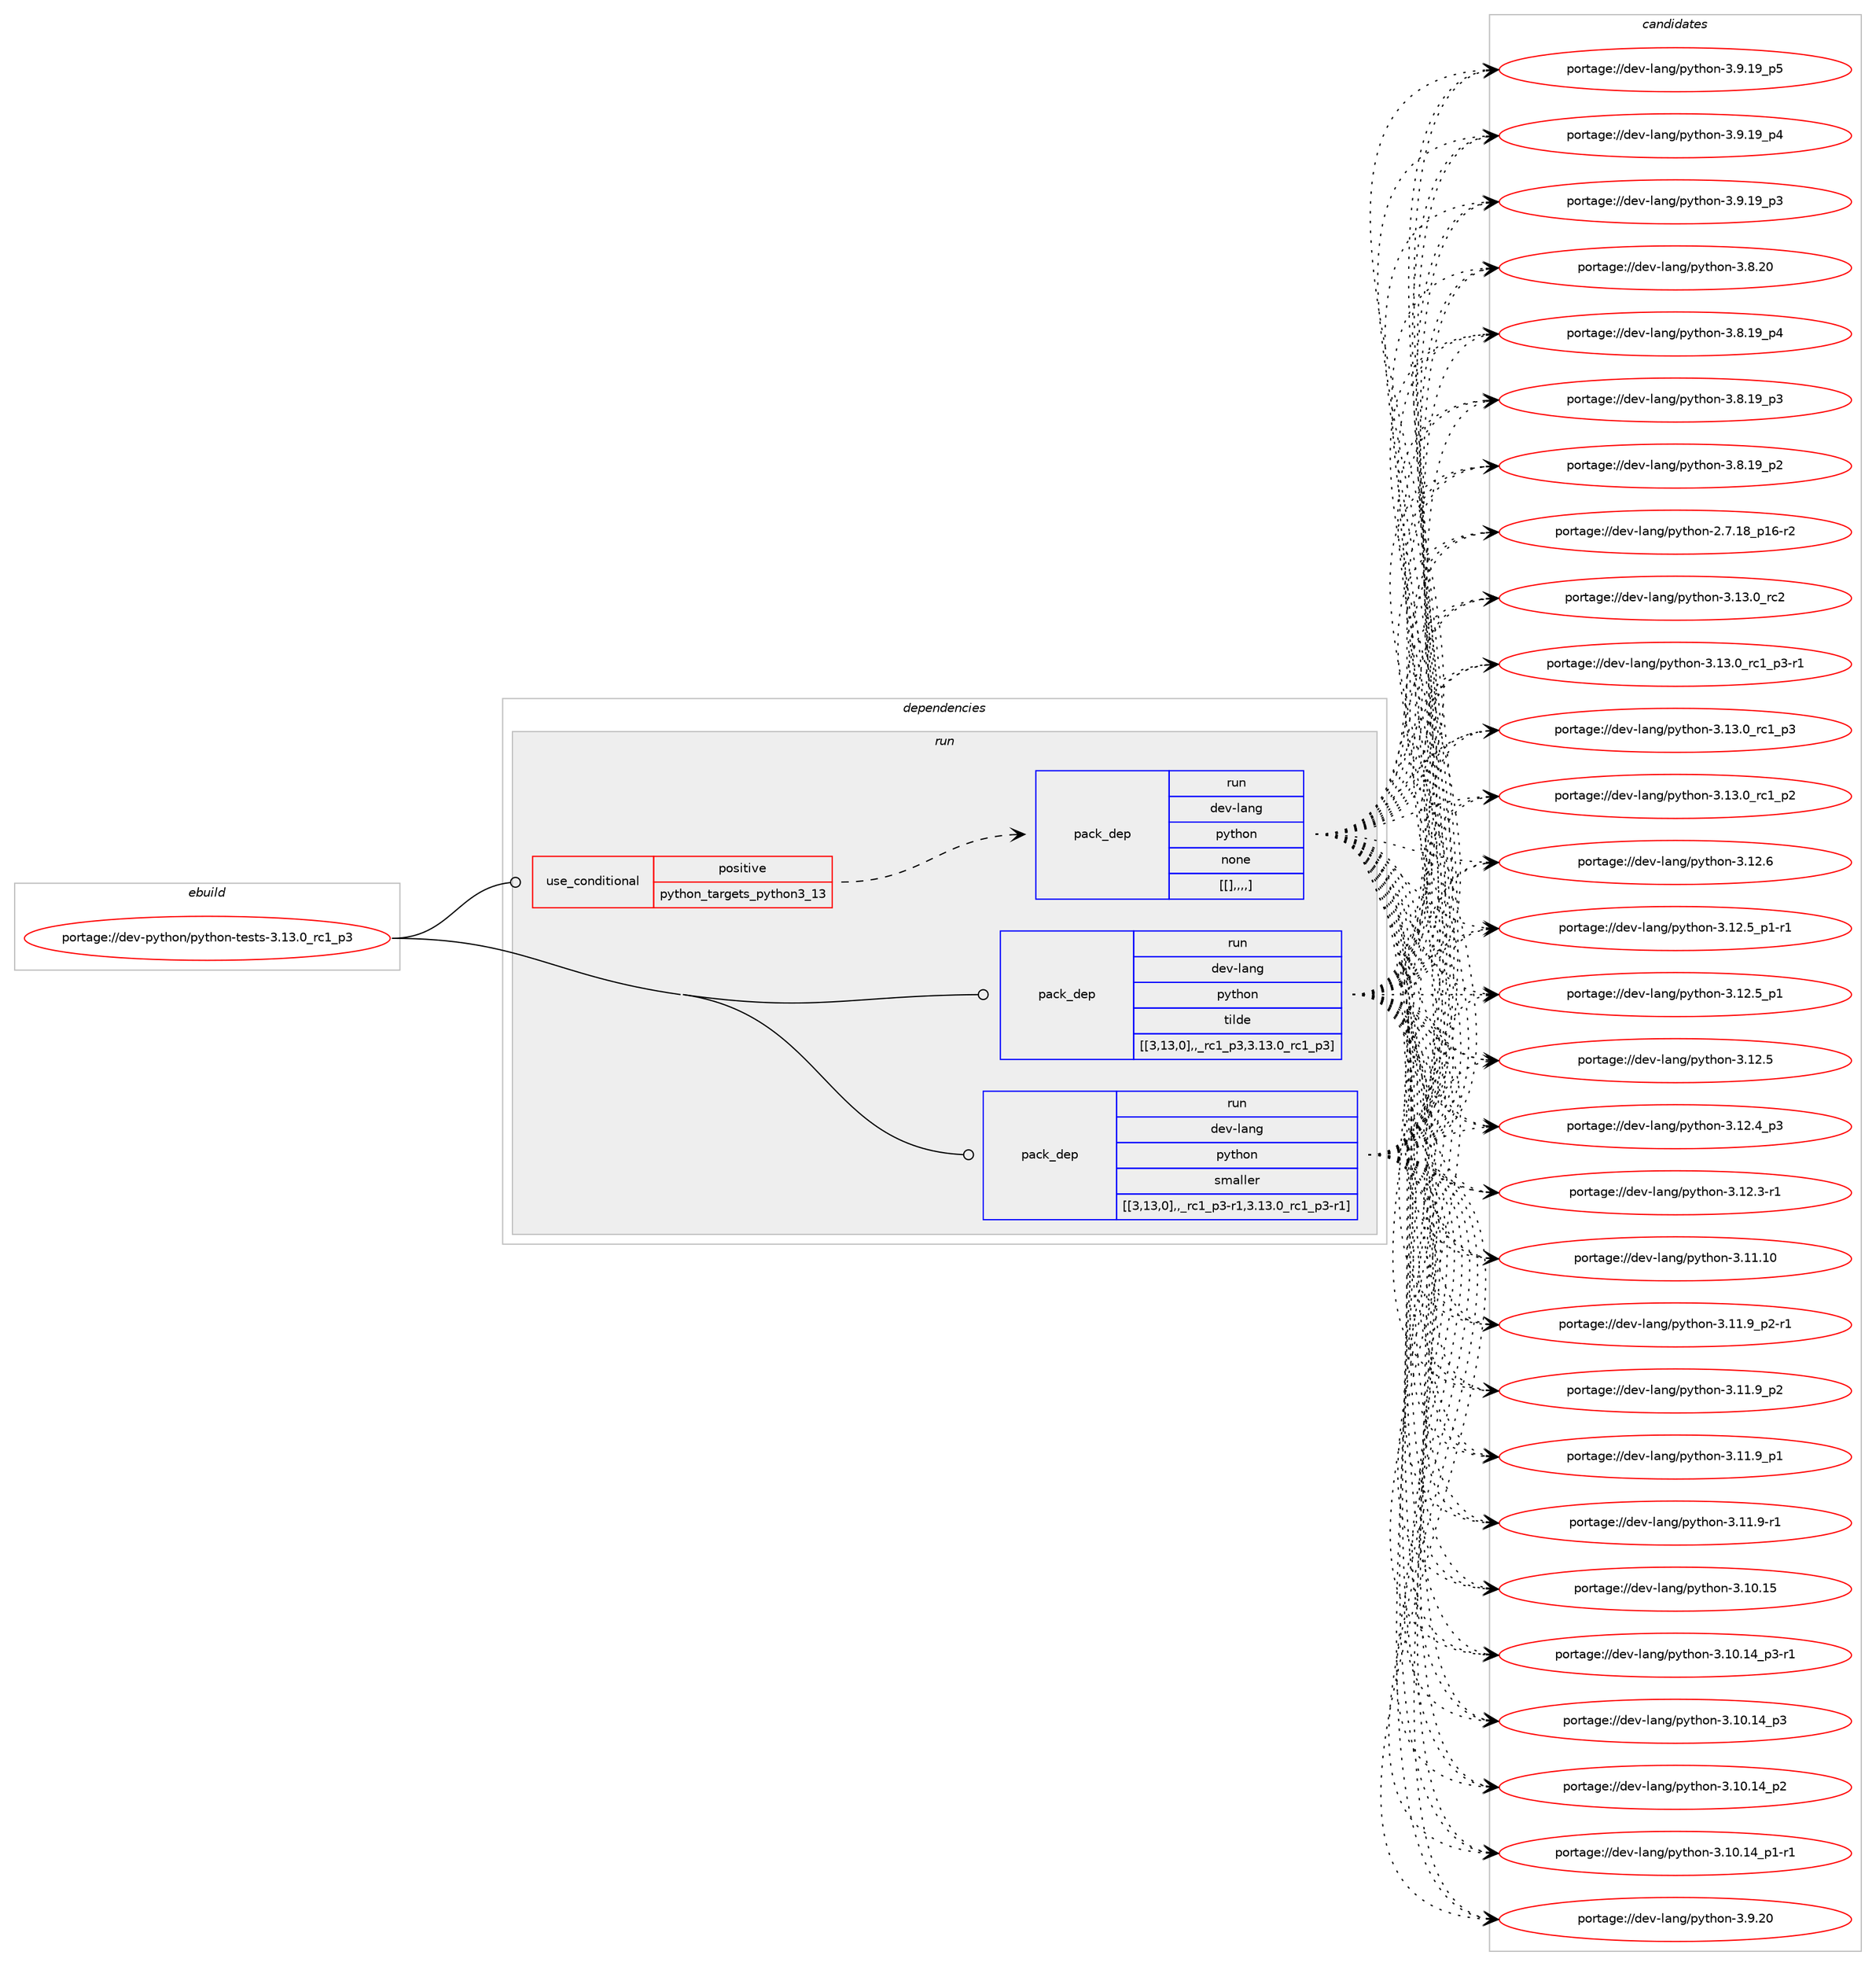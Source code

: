digraph prolog {

# *************
# Graph options
# *************

newrank=true;
concentrate=true;
compound=true;
graph [rankdir=LR,fontname=Helvetica,fontsize=10,ranksep=1.5];#, ranksep=2.5, nodesep=0.2];
edge  [arrowhead=vee];
node  [fontname=Helvetica,fontsize=10];

# **********
# The ebuild
# **********

subgraph cluster_leftcol {
color=gray;
label=<<i>ebuild</i>>;
id [label="portage://dev-python/python-tests-3.13.0_rc1_p3", color=red, width=4, href="../dev-python/python-tests-3.13.0_rc1_p3.svg"];
}

# ****************
# The dependencies
# ****************

subgraph cluster_midcol {
color=gray;
label=<<i>dependencies</i>>;
subgraph cluster_compile {
fillcolor="#eeeeee";
style=filled;
label=<<i>compile</i>>;
}
subgraph cluster_compileandrun {
fillcolor="#eeeeee";
style=filled;
label=<<i>compile and run</i>>;
}
subgraph cluster_run {
fillcolor="#eeeeee";
style=filled;
label=<<i>run</i>>;
subgraph cond39368 {
dependency162408 [label=<<TABLE BORDER="0" CELLBORDER="1" CELLSPACING="0" CELLPADDING="4"><TR><TD ROWSPAN="3" CELLPADDING="10">use_conditional</TD></TR><TR><TD>positive</TD></TR><TR><TD>python_targets_python3_13</TD></TR></TABLE>>, shape=none, color=red];
subgraph pack121782 {
dependency162409 [label=<<TABLE BORDER="0" CELLBORDER="1" CELLSPACING="0" CELLPADDING="4" WIDTH="220"><TR><TD ROWSPAN="6" CELLPADDING="30">pack_dep</TD></TR><TR><TD WIDTH="110">run</TD></TR><TR><TD>dev-lang</TD></TR><TR><TD>python</TD></TR><TR><TD>none</TD></TR><TR><TD>[[],,,,]</TD></TR></TABLE>>, shape=none, color=blue];
}
dependency162408:e -> dependency162409:w [weight=20,style="dashed",arrowhead="vee"];
}
id:e -> dependency162408:w [weight=20,style="solid",arrowhead="odot"];
subgraph pack121783 {
dependency162410 [label=<<TABLE BORDER="0" CELLBORDER="1" CELLSPACING="0" CELLPADDING="4" WIDTH="220"><TR><TD ROWSPAN="6" CELLPADDING="30">pack_dep</TD></TR><TR><TD WIDTH="110">run</TD></TR><TR><TD>dev-lang</TD></TR><TR><TD>python</TD></TR><TR><TD>tilde</TD></TR><TR><TD>[[3,13,0],,_rc1_p3,3.13.0_rc1_p3]</TD></TR></TABLE>>, shape=none, color=blue];
}
id:e -> dependency162410:w [weight=20,style="solid",arrowhead="odot"];
subgraph pack121784 {
dependency162411 [label=<<TABLE BORDER="0" CELLBORDER="1" CELLSPACING="0" CELLPADDING="4" WIDTH="220"><TR><TD ROWSPAN="6" CELLPADDING="30">pack_dep</TD></TR><TR><TD WIDTH="110">run</TD></TR><TR><TD>dev-lang</TD></TR><TR><TD>python</TD></TR><TR><TD>smaller</TD></TR><TR><TD>[[3,13,0],,_rc1_p3-r1,3.13.0_rc1_p3-r1]</TD></TR></TABLE>>, shape=none, color=blue];
}
id:e -> dependency162411:w [weight=20,style="solid",arrowhead="odot"];
}
}

# **************
# The candidates
# **************

subgraph cluster_choices {
rank=same;
color=gray;
label=<<i>candidates</i>>;

subgraph choice121782 {
color=black;
nodesep=1;
choice10010111845108971101034711212111610411111045514649514648951149950 [label="portage://dev-lang/python-3.13.0_rc2", color=red, width=4,href="../dev-lang/python-3.13.0_rc2.svg"];
choice1001011184510897110103471121211161041111104551464951464895114994995112514511449 [label="portage://dev-lang/python-3.13.0_rc1_p3-r1", color=red, width=4,href="../dev-lang/python-3.13.0_rc1_p3-r1.svg"];
choice100101118451089711010347112121116104111110455146495146489511499499511251 [label="portage://dev-lang/python-3.13.0_rc1_p3", color=red, width=4,href="../dev-lang/python-3.13.0_rc1_p3.svg"];
choice100101118451089711010347112121116104111110455146495146489511499499511250 [label="portage://dev-lang/python-3.13.0_rc1_p2", color=red, width=4,href="../dev-lang/python-3.13.0_rc1_p2.svg"];
choice10010111845108971101034711212111610411111045514649504654 [label="portage://dev-lang/python-3.12.6", color=red, width=4,href="../dev-lang/python-3.12.6.svg"];
choice1001011184510897110103471121211161041111104551464950465395112494511449 [label="portage://dev-lang/python-3.12.5_p1-r1", color=red, width=4,href="../dev-lang/python-3.12.5_p1-r1.svg"];
choice100101118451089711010347112121116104111110455146495046539511249 [label="portage://dev-lang/python-3.12.5_p1", color=red, width=4,href="../dev-lang/python-3.12.5_p1.svg"];
choice10010111845108971101034711212111610411111045514649504653 [label="portage://dev-lang/python-3.12.5", color=red, width=4,href="../dev-lang/python-3.12.5.svg"];
choice100101118451089711010347112121116104111110455146495046529511251 [label="portage://dev-lang/python-3.12.4_p3", color=red, width=4,href="../dev-lang/python-3.12.4_p3.svg"];
choice100101118451089711010347112121116104111110455146495046514511449 [label="portage://dev-lang/python-3.12.3-r1", color=red, width=4,href="../dev-lang/python-3.12.3-r1.svg"];
choice1001011184510897110103471121211161041111104551464949464948 [label="portage://dev-lang/python-3.11.10", color=red, width=4,href="../dev-lang/python-3.11.10.svg"];
choice1001011184510897110103471121211161041111104551464949465795112504511449 [label="portage://dev-lang/python-3.11.9_p2-r1", color=red, width=4,href="../dev-lang/python-3.11.9_p2-r1.svg"];
choice100101118451089711010347112121116104111110455146494946579511250 [label="portage://dev-lang/python-3.11.9_p2", color=red, width=4,href="../dev-lang/python-3.11.9_p2.svg"];
choice100101118451089711010347112121116104111110455146494946579511249 [label="portage://dev-lang/python-3.11.9_p1", color=red, width=4,href="../dev-lang/python-3.11.9_p1.svg"];
choice100101118451089711010347112121116104111110455146494946574511449 [label="portage://dev-lang/python-3.11.9-r1", color=red, width=4,href="../dev-lang/python-3.11.9-r1.svg"];
choice1001011184510897110103471121211161041111104551464948464953 [label="portage://dev-lang/python-3.10.15", color=red, width=4,href="../dev-lang/python-3.10.15.svg"];
choice100101118451089711010347112121116104111110455146494846495295112514511449 [label="portage://dev-lang/python-3.10.14_p3-r1", color=red, width=4,href="../dev-lang/python-3.10.14_p3-r1.svg"];
choice10010111845108971101034711212111610411111045514649484649529511251 [label="portage://dev-lang/python-3.10.14_p3", color=red, width=4,href="../dev-lang/python-3.10.14_p3.svg"];
choice10010111845108971101034711212111610411111045514649484649529511250 [label="portage://dev-lang/python-3.10.14_p2", color=red, width=4,href="../dev-lang/python-3.10.14_p2.svg"];
choice100101118451089711010347112121116104111110455146494846495295112494511449 [label="portage://dev-lang/python-3.10.14_p1-r1", color=red, width=4,href="../dev-lang/python-3.10.14_p1-r1.svg"];
choice10010111845108971101034711212111610411111045514657465048 [label="portage://dev-lang/python-3.9.20", color=red, width=4,href="../dev-lang/python-3.9.20.svg"];
choice100101118451089711010347112121116104111110455146574649579511253 [label="portage://dev-lang/python-3.9.19_p5", color=red, width=4,href="../dev-lang/python-3.9.19_p5.svg"];
choice100101118451089711010347112121116104111110455146574649579511252 [label="portage://dev-lang/python-3.9.19_p4", color=red, width=4,href="../dev-lang/python-3.9.19_p4.svg"];
choice100101118451089711010347112121116104111110455146574649579511251 [label="portage://dev-lang/python-3.9.19_p3", color=red, width=4,href="../dev-lang/python-3.9.19_p3.svg"];
choice10010111845108971101034711212111610411111045514656465048 [label="portage://dev-lang/python-3.8.20", color=red, width=4,href="../dev-lang/python-3.8.20.svg"];
choice100101118451089711010347112121116104111110455146564649579511252 [label="portage://dev-lang/python-3.8.19_p4", color=red, width=4,href="../dev-lang/python-3.8.19_p4.svg"];
choice100101118451089711010347112121116104111110455146564649579511251 [label="portage://dev-lang/python-3.8.19_p3", color=red, width=4,href="../dev-lang/python-3.8.19_p3.svg"];
choice100101118451089711010347112121116104111110455146564649579511250 [label="portage://dev-lang/python-3.8.19_p2", color=red, width=4,href="../dev-lang/python-3.8.19_p2.svg"];
choice100101118451089711010347112121116104111110455046554649569511249544511450 [label="portage://dev-lang/python-2.7.18_p16-r2", color=red, width=4,href="../dev-lang/python-2.7.18_p16-r2.svg"];
dependency162409:e -> choice10010111845108971101034711212111610411111045514649514648951149950:w [style=dotted,weight="100"];
dependency162409:e -> choice1001011184510897110103471121211161041111104551464951464895114994995112514511449:w [style=dotted,weight="100"];
dependency162409:e -> choice100101118451089711010347112121116104111110455146495146489511499499511251:w [style=dotted,weight="100"];
dependency162409:e -> choice100101118451089711010347112121116104111110455146495146489511499499511250:w [style=dotted,weight="100"];
dependency162409:e -> choice10010111845108971101034711212111610411111045514649504654:w [style=dotted,weight="100"];
dependency162409:e -> choice1001011184510897110103471121211161041111104551464950465395112494511449:w [style=dotted,weight="100"];
dependency162409:e -> choice100101118451089711010347112121116104111110455146495046539511249:w [style=dotted,weight="100"];
dependency162409:e -> choice10010111845108971101034711212111610411111045514649504653:w [style=dotted,weight="100"];
dependency162409:e -> choice100101118451089711010347112121116104111110455146495046529511251:w [style=dotted,weight="100"];
dependency162409:e -> choice100101118451089711010347112121116104111110455146495046514511449:w [style=dotted,weight="100"];
dependency162409:e -> choice1001011184510897110103471121211161041111104551464949464948:w [style=dotted,weight="100"];
dependency162409:e -> choice1001011184510897110103471121211161041111104551464949465795112504511449:w [style=dotted,weight="100"];
dependency162409:e -> choice100101118451089711010347112121116104111110455146494946579511250:w [style=dotted,weight="100"];
dependency162409:e -> choice100101118451089711010347112121116104111110455146494946579511249:w [style=dotted,weight="100"];
dependency162409:e -> choice100101118451089711010347112121116104111110455146494946574511449:w [style=dotted,weight="100"];
dependency162409:e -> choice1001011184510897110103471121211161041111104551464948464953:w [style=dotted,weight="100"];
dependency162409:e -> choice100101118451089711010347112121116104111110455146494846495295112514511449:w [style=dotted,weight="100"];
dependency162409:e -> choice10010111845108971101034711212111610411111045514649484649529511251:w [style=dotted,weight="100"];
dependency162409:e -> choice10010111845108971101034711212111610411111045514649484649529511250:w [style=dotted,weight="100"];
dependency162409:e -> choice100101118451089711010347112121116104111110455146494846495295112494511449:w [style=dotted,weight="100"];
dependency162409:e -> choice10010111845108971101034711212111610411111045514657465048:w [style=dotted,weight="100"];
dependency162409:e -> choice100101118451089711010347112121116104111110455146574649579511253:w [style=dotted,weight="100"];
dependency162409:e -> choice100101118451089711010347112121116104111110455146574649579511252:w [style=dotted,weight="100"];
dependency162409:e -> choice100101118451089711010347112121116104111110455146574649579511251:w [style=dotted,weight="100"];
dependency162409:e -> choice10010111845108971101034711212111610411111045514656465048:w [style=dotted,weight="100"];
dependency162409:e -> choice100101118451089711010347112121116104111110455146564649579511252:w [style=dotted,weight="100"];
dependency162409:e -> choice100101118451089711010347112121116104111110455146564649579511251:w [style=dotted,weight="100"];
dependency162409:e -> choice100101118451089711010347112121116104111110455146564649579511250:w [style=dotted,weight="100"];
dependency162409:e -> choice100101118451089711010347112121116104111110455046554649569511249544511450:w [style=dotted,weight="100"];
}
subgraph choice121783 {
color=black;
nodesep=1;
choice10010111845108971101034711212111610411111045514649514648951149950 [label="portage://dev-lang/python-3.13.0_rc2", color=red, width=4,href="../dev-lang/python-3.13.0_rc2.svg"];
choice1001011184510897110103471121211161041111104551464951464895114994995112514511449 [label="portage://dev-lang/python-3.13.0_rc1_p3-r1", color=red, width=4,href="../dev-lang/python-3.13.0_rc1_p3-r1.svg"];
choice100101118451089711010347112121116104111110455146495146489511499499511251 [label="portage://dev-lang/python-3.13.0_rc1_p3", color=red, width=4,href="../dev-lang/python-3.13.0_rc1_p3.svg"];
choice100101118451089711010347112121116104111110455146495146489511499499511250 [label="portage://dev-lang/python-3.13.0_rc1_p2", color=red, width=4,href="../dev-lang/python-3.13.0_rc1_p2.svg"];
choice10010111845108971101034711212111610411111045514649504654 [label="portage://dev-lang/python-3.12.6", color=red, width=4,href="../dev-lang/python-3.12.6.svg"];
choice1001011184510897110103471121211161041111104551464950465395112494511449 [label="portage://dev-lang/python-3.12.5_p1-r1", color=red, width=4,href="../dev-lang/python-3.12.5_p1-r1.svg"];
choice100101118451089711010347112121116104111110455146495046539511249 [label="portage://dev-lang/python-3.12.5_p1", color=red, width=4,href="../dev-lang/python-3.12.5_p1.svg"];
choice10010111845108971101034711212111610411111045514649504653 [label="portage://dev-lang/python-3.12.5", color=red, width=4,href="../dev-lang/python-3.12.5.svg"];
choice100101118451089711010347112121116104111110455146495046529511251 [label="portage://dev-lang/python-3.12.4_p3", color=red, width=4,href="../dev-lang/python-3.12.4_p3.svg"];
choice100101118451089711010347112121116104111110455146495046514511449 [label="portage://dev-lang/python-3.12.3-r1", color=red, width=4,href="../dev-lang/python-3.12.3-r1.svg"];
choice1001011184510897110103471121211161041111104551464949464948 [label="portage://dev-lang/python-3.11.10", color=red, width=4,href="../dev-lang/python-3.11.10.svg"];
choice1001011184510897110103471121211161041111104551464949465795112504511449 [label="portage://dev-lang/python-3.11.9_p2-r1", color=red, width=4,href="../dev-lang/python-3.11.9_p2-r1.svg"];
choice100101118451089711010347112121116104111110455146494946579511250 [label="portage://dev-lang/python-3.11.9_p2", color=red, width=4,href="../dev-lang/python-3.11.9_p2.svg"];
choice100101118451089711010347112121116104111110455146494946579511249 [label="portage://dev-lang/python-3.11.9_p1", color=red, width=4,href="../dev-lang/python-3.11.9_p1.svg"];
choice100101118451089711010347112121116104111110455146494946574511449 [label="portage://dev-lang/python-3.11.9-r1", color=red, width=4,href="../dev-lang/python-3.11.9-r1.svg"];
choice1001011184510897110103471121211161041111104551464948464953 [label="portage://dev-lang/python-3.10.15", color=red, width=4,href="../dev-lang/python-3.10.15.svg"];
choice100101118451089711010347112121116104111110455146494846495295112514511449 [label="portage://dev-lang/python-3.10.14_p3-r1", color=red, width=4,href="../dev-lang/python-3.10.14_p3-r1.svg"];
choice10010111845108971101034711212111610411111045514649484649529511251 [label="portage://dev-lang/python-3.10.14_p3", color=red, width=4,href="../dev-lang/python-3.10.14_p3.svg"];
choice10010111845108971101034711212111610411111045514649484649529511250 [label="portage://dev-lang/python-3.10.14_p2", color=red, width=4,href="../dev-lang/python-3.10.14_p2.svg"];
choice100101118451089711010347112121116104111110455146494846495295112494511449 [label="portage://dev-lang/python-3.10.14_p1-r1", color=red, width=4,href="../dev-lang/python-3.10.14_p1-r1.svg"];
choice10010111845108971101034711212111610411111045514657465048 [label="portage://dev-lang/python-3.9.20", color=red, width=4,href="../dev-lang/python-3.9.20.svg"];
choice100101118451089711010347112121116104111110455146574649579511253 [label="portage://dev-lang/python-3.9.19_p5", color=red, width=4,href="../dev-lang/python-3.9.19_p5.svg"];
choice100101118451089711010347112121116104111110455146574649579511252 [label="portage://dev-lang/python-3.9.19_p4", color=red, width=4,href="../dev-lang/python-3.9.19_p4.svg"];
choice100101118451089711010347112121116104111110455146574649579511251 [label="portage://dev-lang/python-3.9.19_p3", color=red, width=4,href="../dev-lang/python-3.9.19_p3.svg"];
choice10010111845108971101034711212111610411111045514656465048 [label="portage://dev-lang/python-3.8.20", color=red, width=4,href="../dev-lang/python-3.8.20.svg"];
choice100101118451089711010347112121116104111110455146564649579511252 [label="portage://dev-lang/python-3.8.19_p4", color=red, width=4,href="../dev-lang/python-3.8.19_p4.svg"];
choice100101118451089711010347112121116104111110455146564649579511251 [label="portage://dev-lang/python-3.8.19_p3", color=red, width=4,href="../dev-lang/python-3.8.19_p3.svg"];
choice100101118451089711010347112121116104111110455146564649579511250 [label="portage://dev-lang/python-3.8.19_p2", color=red, width=4,href="../dev-lang/python-3.8.19_p2.svg"];
choice100101118451089711010347112121116104111110455046554649569511249544511450 [label="portage://dev-lang/python-2.7.18_p16-r2", color=red, width=4,href="../dev-lang/python-2.7.18_p16-r2.svg"];
dependency162410:e -> choice10010111845108971101034711212111610411111045514649514648951149950:w [style=dotted,weight="100"];
dependency162410:e -> choice1001011184510897110103471121211161041111104551464951464895114994995112514511449:w [style=dotted,weight="100"];
dependency162410:e -> choice100101118451089711010347112121116104111110455146495146489511499499511251:w [style=dotted,weight="100"];
dependency162410:e -> choice100101118451089711010347112121116104111110455146495146489511499499511250:w [style=dotted,weight="100"];
dependency162410:e -> choice10010111845108971101034711212111610411111045514649504654:w [style=dotted,weight="100"];
dependency162410:e -> choice1001011184510897110103471121211161041111104551464950465395112494511449:w [style=dotted,weight="100"];
dependency162410:e -> choice100101118451089711010347112121116104111110455146495046539511249:w [style=dotted,weight="100"];
dependency162410:e -> choice10010111845108971101034711212111610411111045514649504653:w [style=dotted,weight="100"];
dependency162410:e -> choice100101118451089711010347112121116104111110455146495046529511251:w [style=dotted,weight="100"];
dependency162410:e -> choice100101118451089711010347112121116104111110455146495046514511449:w [style=dotted,weight="100"];
dependency162410:e -> choice1001011184510897110103471121211161041111104551464949464948:w [style=dotted,weight="100"];
dependency162410:e -> choice1001011184510897110103471121211161041111104551464949465795112504511449:w [style=dotted,weight="100"];
dependency162410:e -> choice100101118451089711010347112121116104111110455146494946579511250:w [style=dotted,weight="100"];
dependency162410:e -> choice100101118451089711010347112121116104111110455146494946579511249:w [style=dotted,weight="100"];
dependency162410:e -> choice100101118451089711010347112121116104111110455146494946574511449:w [style=dotted,weight="100"];
dependency162410:e -> choice1001011184510897110103471121211161041111104551464948464953:w [style=dotted,weight="100"];
dependency162410:e -> choice100101118451089711010347112121116104111110455146494846495295112514511449:w [style=dotted,weight="100"];
dependency162410:e -> choice10010111845108971101034711212111610411111045514649484649529511251:w [style=dotted,weight="100"];
dependency162410:e -> choice10010111845108971101034711212111610411111045514649484649529511250:w [style=dotted,weight="100"];
dependency162410:e -> choice100101118451089711010347112121116104111110455146494846495295112494511449:w [style=dotted,weight="100"];
dependency162410:e -> choice10010111845108971101034711212111610411111045514657465048:w [style=dotted,weight="100"];
dependency162410:e -> choice100101118451089711010347112121116104111110455146574649579511253:w [style=dotted,weight="100"];
dependency162410:e -> choice100101118451089711010347112121116104111110455146574649579511252:w [style=dotted,weight="100"];
dependency162410:e -> choice100101118451089711010347112121116104111110455146574649579511251:w [style=dotted,weight="100"];
dependency162410:e -> choice10010111845108971101034711212111610411111045514656465048:w [style=dotted,weight="100"];
dependency162410:e -> choice100101118451089711010347112121116104111110455146564649579511252:w [style=dotted,weight="100"];
dependency162410:e -> choice100101118451089711010347112121116104111110455146564649579511251:w [style=dotted,weight="100"];
dependency162410:e -> choice100101118451089711010347112121116104111110455146564649579511250:w [style=dotted,weight="100"];
dependency162410:e -> choice100101118451089711010347112121116104111110455046554649569511249544511450:w [style=dotted,weight="100"];
}
subgraph choice121784 {
color=black;
nodesep=1;
choice10010111845108971101034711212111610411111045514649514648951149950 [label="portage://dev-lang/python-3.13.0_rc2", color=red, width=4,href="../dev-lang/python-3.13.0_rc2.svg"];
choice1001011184510897110103471121211161041111104551464951464895114994995112514511449 [label="portage://dev-lang/python-3.13.0_rc1_p3-r1", color=red, width=4,href="../dev-lang/python-3.13.0_rc1_p3-r1.svg"];
choice100101118451089711010347112121116104111110455146495146489511499499511251 [label="portage://dev-lang/python-3.13.0_rc1_p3", color=red, width=4,href="../dev-lang/python-3.13.0_rc1_p3.svg"];
choice100101118451089711010347112121116104111110455146495146489511499499511250 [label="portage://dev-lang/python-3.13.0_rc1_p2", color=red, width=4,href="../dev-lang/python-3.13.0_rc1_p2.svg"];
choice10010111845108971101034711212111610411111045514649504654 [label="portage://dev-lang/python-3.12.6", color=red, width=4,href="../dev-lang/python-3.12.6.svg"];
choice1001011184510897110103471121211161041111104551464950465395112494511449 [label="portage://dev-lang/python-3.12.5_p1-r1", color=red, width=4,href="../dev-lang/python-3.12.5_p1-r1.svg"];
choice100101118451089711010347112121116104111110455146495046539511249 [label="portage://dev-lang/python-3.12.5_p1", color=red, width=4,href="../dev-lang/python-3.12.5_p1.svg"];
choice10010111845108971101034711212111610411111045514649504653 [label="portage://dev-lang/python-3.12.5", color=red, width=4,href="../dev-lang/python-3.12.5.svg"];
choice100101118451089711010347112121116104111110455146495046529511251 [label="portage://dev-lang/python-3.12.4_p3", color=red, width=4,href="../dev-lang/python-3.12.4_p3.svg"];
choice100101118451089711010347112121116104111110455146495046514511449 [label="portage://dev-lang/python-3.12.3-r1", color=red, width=4,href="../dev-lang/python-3.12.3-r1.svg"];
choice1001011184510897110103471121211161041111104551464949464948 [label="portage://dev-lang/python-3.11.10", color=red, width=4,href="../dev-lang/python-3.11.10.svg"];
choice1001011184510897110103471121211161041111104551464949465795112504511449 [label="portage://dev-lang/python-3.11.9_p2-r1", color=red, width=4,href="../dev-lang/python-3.11.9_p2-r1.svg"];
choice100101118451089711010347112121116104111110455146494946579511250 [label="portage://dev-lang/python-3.11.9_p2", color=red, width=4,href="../dev-lang/python-3.11.9_p2.svg"];
choice100101118451089711010347112121116104111110455146494946579511249 [label="portage://dev-lang/python-3.11.9_p1", color=red, width=4,href="../dev-lang/python-3.11.9_p1.svg"];
choice100101118451089711010347112121116104111110455146494946574511449 [label="portage://dev-lang/python-3.11.9-r1", color=red, width=4,href="../dev-lang/python-3.11.9-r1.svg"];
choice1001011184510897110103471121211161041111104551464948464953 [label="portage://dev-lang/python-3.10.15", color=red, width=4,href="../dev-lang/python-3.10.15.svg"];
choice100101118451089711010347112121116104111110455146494846495295112514511449 [label="portage://dev-lang/python-3.10.14_p3-r1", color=red, width=4,href="../dev-lang/python-3.10.14_p3-r1.svg"];
choice10010111845108971101034711212111610411111045514649484649529511251 [label="portage://dev-lang/python-3.10.14_p3", color=red, width=4,href="../dev-lang/python-3.10.14_p3.svg"];
choice10010111845108971101034711212111610411111045514649484649529511250 [label="portage://dev-lang/python-3.10.14_p2", color=red, width=4,href="../dev-lang/python-3.10.14_p2.svg"];
choice100101118451089711010347112121116104111110455146494846495295112494511449 [label="portage://dev-lang/python-3.10.14_p1-r1", color=red, width=4,href="../dev-lang/python-3.10.14_p1-r1.svg"];
choice10010111845108971101034711212111610411111045514657465048 [label="portage://dev-lang/python-3.9.20", color=red, width=4,href="../dev-lang/python-3.9.20.svg"];
choice100101118451089711010347112121116104111110455146574649579511253 [label="portage://dev-lang/python-3.9.19_p5", color=red, width=4,href="../dev-lang/python-3.9.19_p5.svg"];
choice100101118451089711010347112121116104111110455146574649579511252 [label="portage://dev-lang/python-3.9.19_p4", color=red, width=4,href="../dev-lang/python-3.9.19_p4.svg"];
choice100101118451089711010347112121116104111110455146574649579511251 [label="portage://dev-lang/python-3.9.19_p3", color=red, width=4,href="../dev-lang/python-3.9.19_p3.svg"];
choice10010111845108971101034711212111610411111045514656465048 [label="portage://dev-lang/python-3.8.20", color=red, width=4,href="../dev-lang/python-3.8.20.svg"];
choice100101118451089711010347112121116104111110455146564649579511252 [label="portage://dev-lang/python-3.8.19_p4", color=red, width=4,href="../dev-lang/python-3.8.19_p4.svg"];
choice100101118451089711010347112121116104111110455146564649579511251 [label="portage://dev-lang/python-3.8.19_p3", color=red, width=4,href="../dev-lang/python-3.8.19_p3.svg"];
choice100101118451089711010347112121116104111110455146564649579511250 [label="portage://dev-lang/python-3.8.19_p2", color=red, width=4,href="../dev-lang/python-3.8.19_p2.svg"];
choice100101118451089711010347112121116104111110455046554649569511249544511450 [label="portage://dev-lang/python-2.7.18_p16-r2", color=red, width=4,href="../dev-lang/python-2.7.18_p16-r2.svg"];
dependency162411:e -> choice10010111845108971101034711212111610411111045514649514648951149950:w [style=dotted,weight="100"];
dependency162411:e -> choice1001011184510897110103471121211161041111104551464951464895114994995112514511449:w [style=dotted,weight="100"];
dependency162411:e -> choice100101118451089711010347112121116104111110455146495146489511499499511251:w [style=dotted,weight="100"];
dependency162411:e -> choice100101118451089711010347112121116104111110455146495146489511499499511250:w [style=dotted,weight="100"];
dependency162411:e -> choice10010111845108971101034711212111610411111045514649504654:w [style=dotted,weight="100"];
dependency162411:e -> choice1001011184510897110103471121211161041111104551464950465395112494511449:w [style=dotted,weight="100"];
dependency162411:e -> choice100101118451089711010347112121116104111110455146495046539511249:w [style=dotted,weight="100"];
dependency162411:e -> choice10010111845108971101034711212111610411111045514649504653:w [style=dotted,weight="100"];
dependency162411:e -> choice100101118451089711010347112121116104111110455146495046529511251:w [style=dotted,weight="100"];
dependency162411:e -> choice100101118451089711010347112121116104111110455146495046514511449:w [style=dotted,weight="100"];
dependency162411:e -> choice1001011184510897110103471121211161041111104551464949464948:w [style=dotted,weight="100"];
dependency162411:e -> choice1001011184510897110103471121211161041111104551464949465795112504511449:w [style=dotted,weight="100"];
dependency162411:e -> choice100101118451089711010347112121116104111110455146494946579511250:w [style=dotted,weight="100"];
dependency162411:e -> choice100101118451089711010347112121116104111110455146494946579511249:w [style=dotted,weight="100"];
dependency162411:e -> choice100101118451089711010347112121116104111110455146494946574511449:w [style=dotted,weight="100"];
dependency162411:e -> choice1001011184510897110103471121211161041111104551464948464953:w [style=dotted,weight="100"];
dependency162411:e -> choice100101118451089711010347112121116104111110455146494846495295112514511449:w [style=dotted,weight="100"];
dependency162411:e -> choice10010111845108971101034711212111610411111045514649484649529511251:w [style=dotted,weight="100"];
dependency162411:e -> choice10010111845108971101034711212111610411111045514649484649529511250:w [style=dotted,weight="100"];
dependency162411:e -> choice100101118451089711010347112121116104111110455146494846495295112494511449:w [style=dotted,weight="100"];
dependency162411:e -> choice10010111845108971101034711212111610411111045514657465048:w [style=dotted,weight="100"];
dependency162411:e -> choice100101118451089711010347112121116104111110455146574649579511253:w [style=dotted,weight="100"];
dependency162411:e -> choice100101118451089711010347112121116104111110455146574649579511252:w [style=dotted,weight="100"];
dependency162411:e -> choice100101118451089711010347112121116104111110455146574649579511251:w [style=dotted,weight="100"];
dependency162411:e -> choice10010111845108971101034711212111610411111045514656465048:w [style=dotted,weight="100"];
dependency162411:e -> choice100101118451089711010347112121116104111110455146564649579511252:w [style=dotted,weight="100"];
dependency162411:e -> choice100101118451089711010347112121116104111110455146564649579511251:w [style=dotted,weight="100"];
dependency162411:e -> choice100101118451089711010347112121116104111110455146564649579511250:w [style=dotted,weight="100"];
dependency162411:e -> choice100101118451089711010347112121116104111110455046554649569511249544511450:w [style=dotted,weight="100"];
}
}

}
